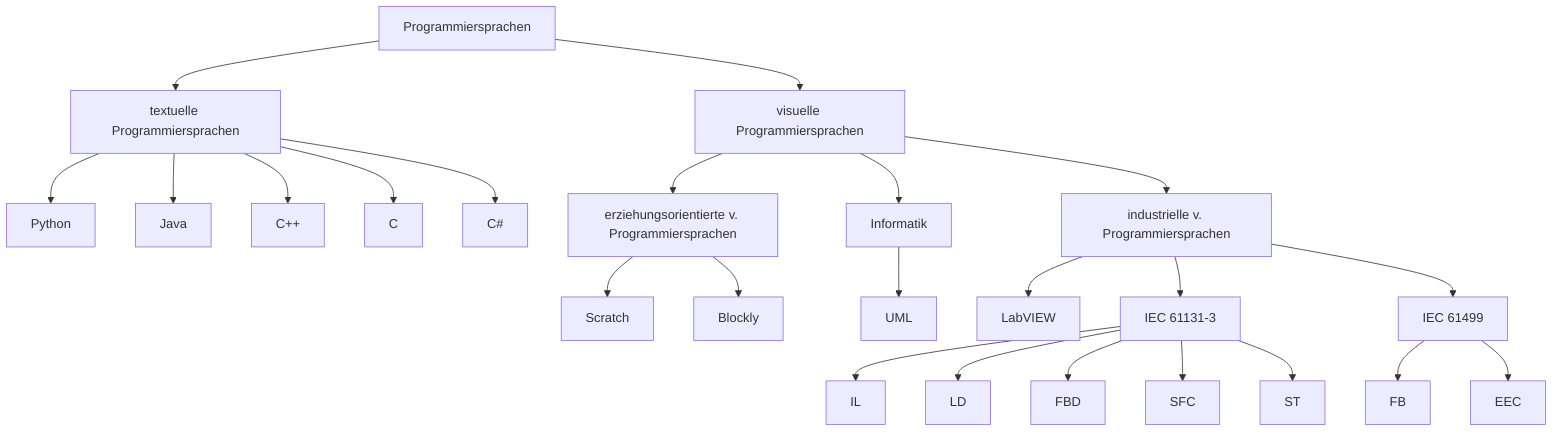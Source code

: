flowchart TB
A["Programmiersprachen"] --> B["textuelle Programmiersprachen"]
B --> Python
B --> Java
B --> C++
B --> C
B --> C#
A--> CL["visuelle Programmiersprachen"]
CL -->D["erziehungsorientierte v. Programmiersprachen"]
D --> Scratch
D --> Blockly
CL -->E["industrielle v. Programmiersprachen"]
CL -->Informatik
Informatik --> UML
E --> H["LabVIEW"]
E --> F["IEC 61131-3"]
E --> G["IEC 61499"]
F --> IL
F --> LD
F --> FBD
F --> SFC
F --> ST
G --> FB
G --> EEC